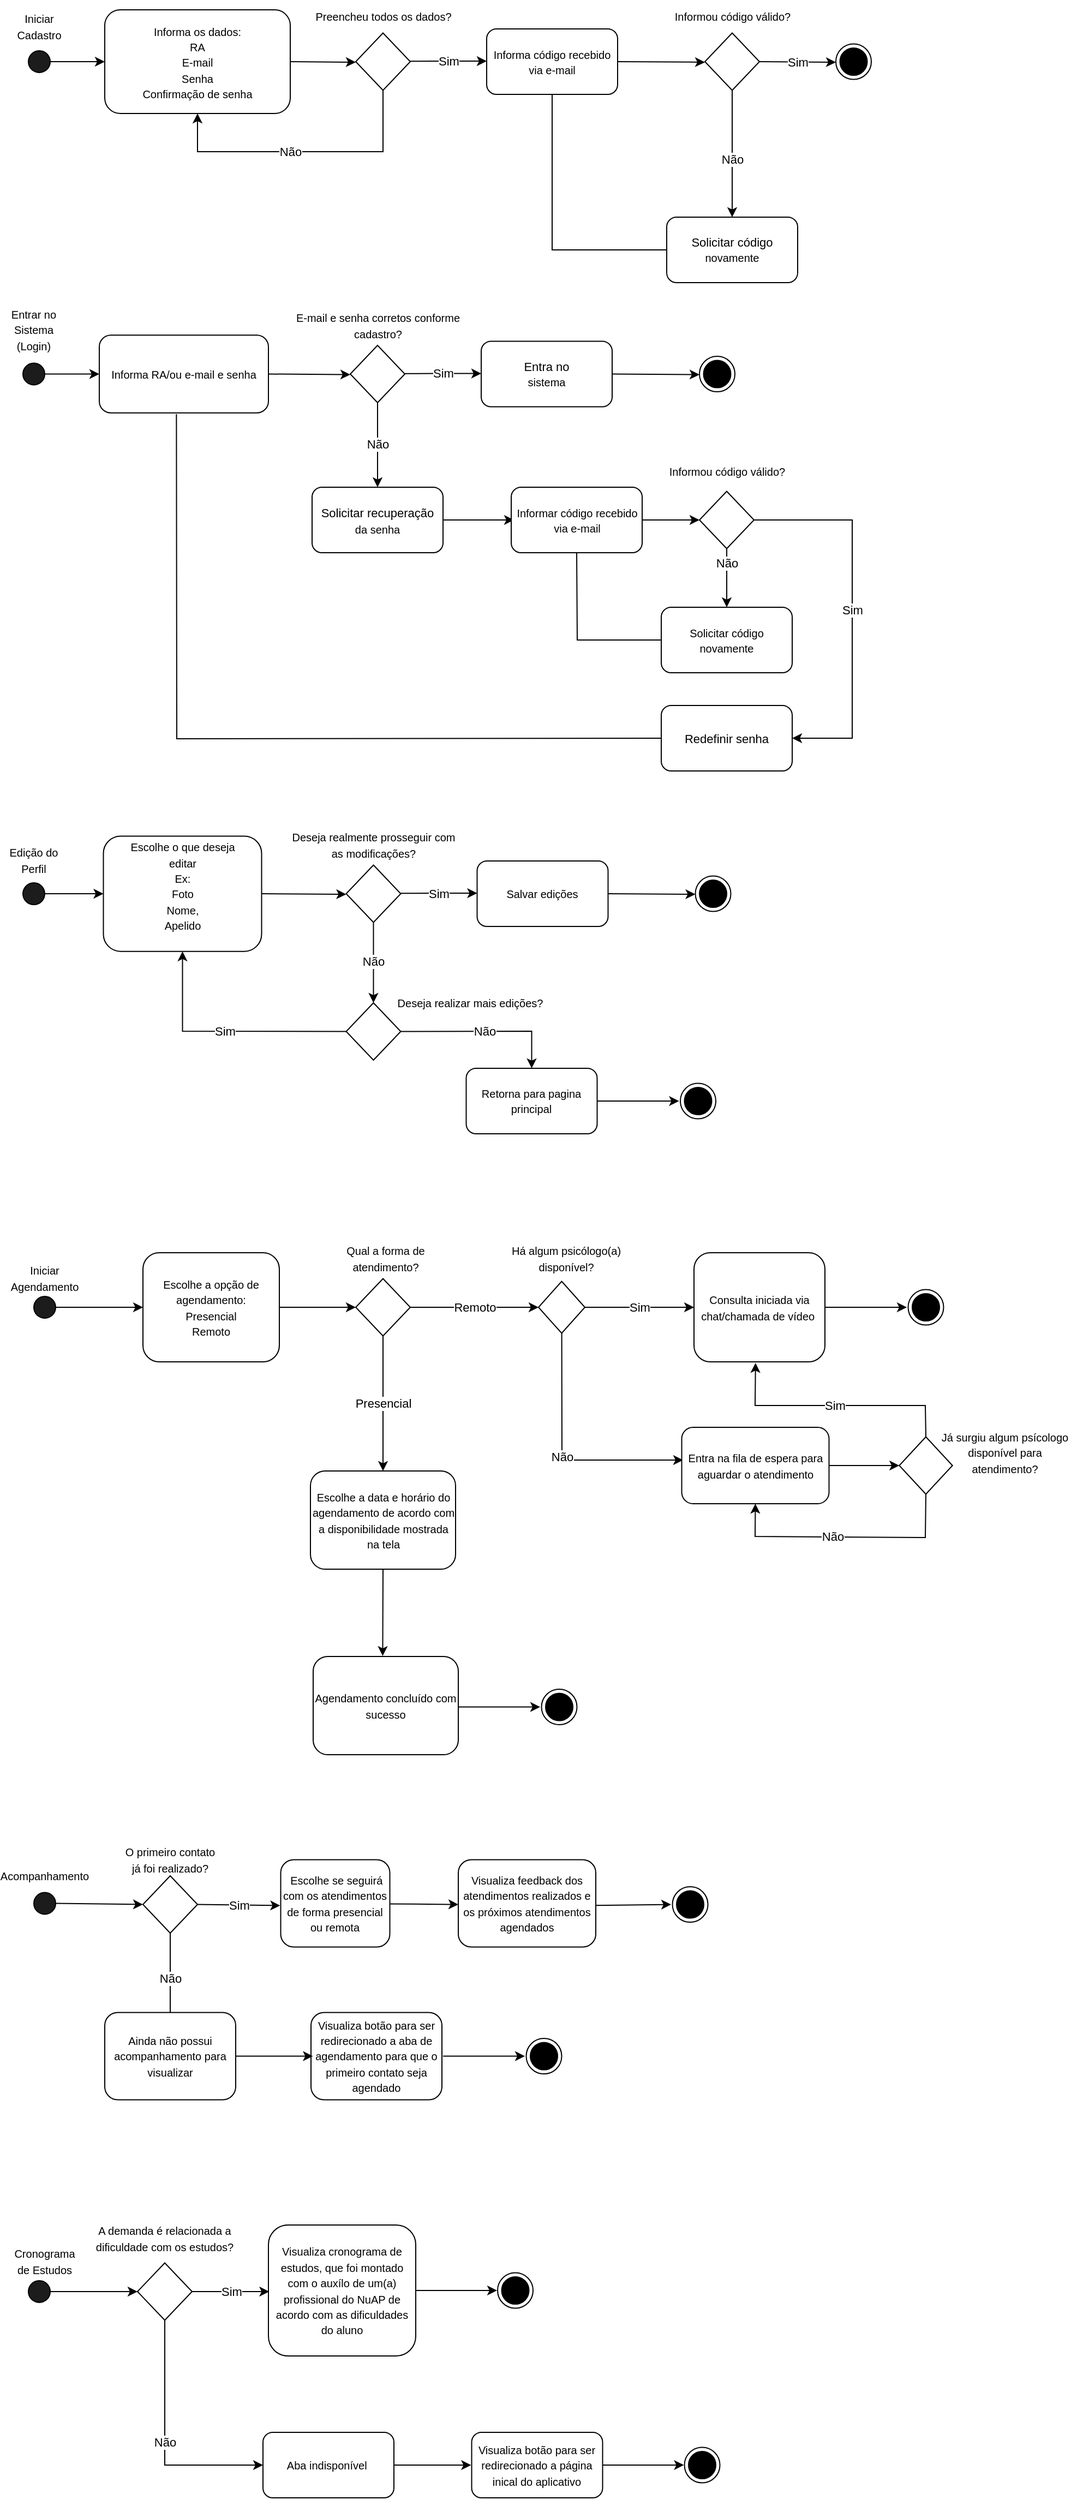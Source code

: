<mxfile version="21.1.8" type="github">
  <diagram name="Página-1" id="GVrCEBP-sC31mfDfFol-">
    <mxGraphModel dx="2876" dy="1091" grid="1" gridSize="10" guides="1" tooltips="1" connect="1" arrows="1" fold="1" page="1" pageScale="1" pageWidth="827" pageHeight="1169" math="0" shadow="0">
      <root>
        <mxCell id="0" />
        <mxCell id="1" parent="0" />
        <mxCell id="yPgfIwb3IiQU2in2HysK-1" value="" style="ellipse;whiteSpace=wrap;html=1;aspect=fixed;fillColor=#1C1C1C;" parent="1" vertex="1">
          <mxGeometry x="20" y="77.5" width="20" height="20" as="geometry" />
        </mxCell>
        <mxCell id="yPgfIwb3IiQU2in2HysK-2" value="" style="endArrow=classic;html=1;rounded=0;exitX=1;exitY=0.5;exitDx=0;exitDy=0;entryX=0;entryY=0.5;entryDx=0;entryDy=0;" parent="1" source="yPgfIwb3IiQU2in2HysK-1" target="yPgfIwb3IiQU2in2HysK-5" edge="1">
          <mxGeometry width="50" height="50" relative="1" as="geometry">
            <mxPoint x="240" y="270" as="sourcePoint" />
            <mxPoint x="90" y="70" as="targetPoint" />
          </mxGeometry>
        </mxCell>
        <mxCell id="yPgfIwb3IiQU2in2HysK-4" value="&lt;font style=&quot;font-size: 10px;&quot;&gt;Iniciar Cadastro&lt;/font&gt;" style="text;strokeColor=none;align=center;fillColor=none;html=1;verticalAlign=middle;whiteSpace=wrap;rounded=0;" parent="1" vertex="1">
          <mxGeometry x="-5" y="40" width="70" height="30" as="geometry" />
        </mxCell>
        <mxCell id="yPgfIwb3IiQU2in2HysK-5" value="&lt;font style=&quot;font-size: 10px;&quot;&gt;Informa os dados:&lt;br&gt;RA&lt;br&gt;E-mail&lt;br&gt;Senha&lt;br&gt;Confirmação de senha&lt;/font&gt;" style="rounded=1;whiteSpace=wrap;html=1;" parent="1" vertex="1">
          <mxGeometry x="90" y="40" width="170" height="95" as="geometry" />
        </mxCell>
        <mxCell id="yPgfIwb3IiQU2in2HysK-7" value="" style="endArrow=classic;html=1;rounded=0;exitX=1;exitY=0.5;exitDx=0;exitDy=0;" parent="1" source="yPgfIwb3IiQU2in2HysK-5" edge="1">
          <mxGeometry width="50" height="50" relative="1" as="geometry">
            <mxPoint x="50" y="98" as="sourcePoint" />
            <mxPoint x="320" y="88" as="targetPoint" />
            <Array as="points" />
          </mxGeometry>
        </mxCell>
        <mxCell id="yPgfIwb3IiQU2in2HysK-8" value="" style="rhombus;whiteSpace=wrap;html=1;" parent="1" vertex="1">
          <mxGeometry x="320" y="61.25" width="50" height="52.5" as="geometry" />
        </mxCell>
        <mxCell id="yPgfIwb3IiQU2in2HysK-9" value="&lt;font style=&quot;font-size: 10px;&quot;&gt;Preencheu todos os dados?&lt;/font&gt;" style="text;strokeColor=none;align=center;fillColor=none;html=1;verticalAlign=middle;whiteSpace=wrap;rounded=0;" parent="1" vertex="1">
          <mxGeometry x="267.5" y="31.25" width="155" height="30" as="geometry" />
        </mxCell>
        <mxCell id="yPgfIwb3IiQU2in2HysK-10" value="Sim" style="endArrow=classic;html=1;rounded=0;exitX=1;exitY=0.5;exitDx=0;exitDy=0;" parent="1" edge="1">
          <mxGeometry width="50" height="50" relative="1" as="geometry">
            <mxPoint x="370" y="87.16" as="sourcePoint" />
            <mxPoint x="440" y="87" as="targetPoint" />
            <Array as="points">
              <mxPoint x="400" y="87" />
            </Array>
          </mxGeometry>
        </mxCell>
        <mxCell id="yPgfIwb3IiQU2in2HysK-11" value="Não" style="endArrow=classic;html=1;rounded=0;exitX=0.5;exitY=1;exitDx=0;exitDy=0;entryX=0.5;entryY=1;entryDx=0;entryDy=0;" parent="1" source="yPgfIwb3IiQU2in2HysK-8" target="yPgfIwb3IiQU2in2HysK-5" edge="1">
          <mxGeometry x="0.081" width="50" height="50" relative="1" as="geometry">
            <mxPoint x="270" y="98" as="sourcePoint" />
            <mxPoint x="190" y="170" as="targetPoint" />
            <Array as="points">
              <mxPoint x="345" y="170" />
              <mxPoint x="240" y="170" />
              <mxPoint x="175" y="170" />
            </Array>
            <mxPoint as="offset" />
          </mxGeometry>
        </mxCell>
        <mxCell id="yPgfIwb3IiQU2in2HysK-12" value="&lt;font style=&quot;font-size: 10px;&quot;&gt;Informa código recebido via e-mail&lt;/font&gt;" style="rounded=1;whiteSpace=wrap;html=1;fontSize=11;" parent="1" vertex="1">
          <mxGeometry x="440" y="57.5" width="120" height="60" as="geometry" />
        </mxCell>
        <mxCell id="yPgfIwb3IiQU2in2HysK-13" value="" style="endArrow=classic;html=1;rounded=0;exitX=1;exitY=0.5;exitDx=0;exitDy=0;" parent="1" source="yPgfIwb3IiQU2in2HysK-12" edge="1">
          <mxGeometry width="50" height="50" relative="1" as="geometry">
            <mxPoint x="270" y="98" as="sourcePoint" />
            <mxPoint x="640" y="88" as="targetPoint" />
            <Array as="points" />
          </mxGeometry>
        </mxCell>
        <mxCell id="yPgfIwb3IiQU2in2HysK-14" value="" style="rhombus;whiteSpace=wrap;html=1;" parent="1" vertex="1">
          <mxGeometry x="640" y="61.25" width="50" height="52.5" as="geometry" />
        </mxCell>
        <mxCell id="yPgfIwb3IiQU2in2HysK-15" value="&lt;font style=&quot;font-size: 10px;&quot;&gt;Informou código válido?&lt;/font&gt;" style="text;strokeColor=none;align=center;fillColor=none;html=1;verticalAlign=middle;whiteSpace=wrap;rounded=0;" parent="1" vertex="1">
          <mxGeometry x="587.5" y="31.25" width="155" height="30" as="geometry" />
        </mxCell>
        <mxCell id="yPgfIwb3IiQU2in2HysK-17" value="Sim" style="endArrow=classic;html=1;rounded=0;exitX=1;exitY=0.5;exitDx=0;exitDy=0;" parent="1" source="yPgfIwb3IiQU2in2HysK-14" edge="1">
          <mxGeometry width="50" height="50" relative="1" as="geometry">
            <mxPoint x="570" y="98" as="sourcePoint" />
            <mxPoint x="760" y="88" as="targetPoint" />
            <Array as="points" />
          </mxGeometry>
        </mxCell>
        <mxCell id="yPgfIwb3IiQU2in2HysK-18" value="Não" style="endArrow=classic;html=1;rounded=0;exitX=0.5;exitY=1;exitDx=0;exitDy=0;" parent="1" source="yPgfIwb3IiQU2in2HysK-14" edge="1">
          <mxGeometry x="0.081" width="50" height="50" relative="1" as="geometry">
            <mxPoint x="670" y="113.75" as="sourcePoint" />
            <mxPoint x="665" y="230" as="targetPoint" />
            <Array as="points">
              <mxPoint x="665" y="170" />
              <mxPoint x="665" y="190" />
            </Array>
            <mxPoint as="offset" />
          </mxGeometry>
        </mxCell>
        <mxCell id="yPgfIwb3IiQU2in2HysK-19" value="Solicitar código&lt;br&gt;&lt;font style=&quot;font-size: 10px;&quot;&gt;novamente&lt;/font&gt;" style="rounded=1;whiteSpace=wrap;html=1;fontSize=11;" parent="1" vertex="1">
          <mxGeometry x="605" y="230" width="120" height="60" as="geometry" />
        </mxCell>
        <mxCell id="yPgfIwb3IiQU2in2HysK-20" value="" style="endArrow=none;html=1;rounded=0;entryX=0;entryY=0.5;entryDx=0;entryDy=0;exitX=0.5;exitY=1;exitDx=0;exitDy=0;" parent="1" source="yPgfIwb3IiQU2in2HysK-12" target="yPgfIwb3IiQU2in2HysK-19" edge="1">
          <mxGeometry width="50" height="50" relative="1" as="geometry">
            <mxPoint x="480" y="260" as="sourcePoint" />
            <mxPoint x="460" y="150" as="targetPoint" />
            <Array as="points">
              <mxPoint x="500" y="260" />
            </Array>
          </mxGeometry>
        </mxCell>
        <mxCell id="yPgfIwb3IiQU2in2HysK-21" value="" style="ellipse;whiteSpace=wrap;html=1;aspect=fixed;" parent="1" vertex="1">
          <mxGeometry x="760" y="71.25" width="32.5" height="32.5" as="geometry" />
        </mxCell>
        <mxCell id="yPgfIwb3IiQU2in2HysK-22" value="" style="ellipse;whiteSpace=wrap;html=1;aspect=fixed;fillColor=#000000;labelBackgroundColor=#000000;" parent="1" vertex="1">
          <mxGeometry x="763.75" y="75" width="25" height="25" as="geometry" />
        </mxCell>
        <mxCell id="yPgfIwb3IiQU2in2HysK-39" value="" style="ellipse;whiteSpace=wrap;html=1;aspect=fixed;fillColor=#1C1C1C;" parent="1" vertex="1">
          <mxGeometry x="15" y="363.75" width="20" height="20" as="geometry" />
        </mxCell>
        <mxCell id="yPgfIwb3IiQU2in2HysK-40" value="" style="endArrow=classic;html=1;rounded=0;exitX=1;exitY=0.5;exitDx=0;exitDy=0;entryX=0;entryY=0.5;entryDx=0;entryDy=0;" parent="1" source="yPgfIwb3IiQU2in2HysK-39" target="yPgfIwb3IiQU2in2HysK-41" edge="1">
          <mxGeometry width="50" height="50" relative="1" as="geometry">
            <mxPoint x="235" y="556.25" as="sourcePoint" />
            <mxPoint x="85" y="356.25" as="targetPoint" />
          </mxGeometry>
        </mxCell>
        <mxCell id="yPgfIwb3IiQU2in2HysK-41" value="&lt;font style=&quot;&quot;&gt;&lt;font style=&quot;font-size: 10px;&quot;&gt;Informa RA/ou e-mail e senha&lt;/font&gt;&lt;br&gt;&lt;/font&gt;" style="rounded=1;whiteSpace=wrap;html=1;" parent="1" vertex="1">
          <mxGeometry x="85" y="338.13" width="155" height="71.25" as="geometry" />
        </mxCell>
        <mxCell id="yPgfIwb3IiQU2in2HysK-42" value="" style="endArrow=classic;html=1;rounded=0;exitX=1;exitY=0.5;exitDx=0;exitDy=0;" parent="1" source="yPgfIwb3IiQU2in2HysK-41" edge="1">
          <mxGeometry width="50" height="50" relative="1" as="geometry">
            <mxPoint x="45" y="384.25" as="sourcePoint" />
            <mxPoint x="315" y="374.25" as="targetPoint" />
            <Array as="points" />
          </mxGeometry>
        </mxCell>
        <mxCell id="yPgfIwb3IiQU2in2HysK-43" value="" style="rhombus;whiteSpace=wrap;html=1;" parent="1" vertex="1">
          <mxGeometry x="315" y="347.5" width="50" height="52.5" as="geometry" />
        </mxCell>
        <mxCell id="yPgfIwb3IiQU2in2HysK-44" value="&lt;font style=&quot;font-size: 10px;&quot;&gt;E-mail e senha corretos conforme cadastro?&lt;/font&gt;" style="text;strokeColor=none;align=center;fillColor=none;html=1;verticalAlign=middle;whiteSpace=wrap;rounded=0;" parent="1" vertex="1">
          <mxGeometry x="262.5" y="313.75" width="155" height="30" as="geometry" />
        </mxCell>
        <mxCell id="yPgfIwb3IiQU2in2HysK-45" value="Sim" style="endArrow=classic;html=1;rounded=0;exitX=1;exitY=0.5;exitDx=0;exitDy=0;" parent="1" edge="1">
          <mxGeometry width="50" height="50" relative="1" as="geometry">
            <mxPoint x="365" y="373.41" as="sourcePoint" />
            <mxPoint x="435" y="373.25" as="targetPoint" />
            <Array as="points">
              <mxPoint x="395" y="373.25" />
            </Array>
          </mxGeometry>
        </mxCell>
        <mxCell id="yPgfIwb3IiQU2in2HysK-46" value="Não" style="endArrow=classic;html=1;rounded=0;exitX=0.5;exitY=1;exitDx=0;exitDy=0;" parent="1" source="yPgfIwb3IiQU2in2HysK-43" edge="1">
          <mxGeometry x="-0.032" width="50" height="50" relative="1" as="geometry">
            <mxPoint x="265" y="384.25" as="sourcePoint" />
            <mxPoint x="340" y="477.5" as="targetPoint" />
            <Array as="points" />
            <mxPoint as="offset" />
          </mxGeometry>
        </mxCell>
        <mxCell id="yPgfIwb3IiQU2in2HysK-47" value="Entra no&lt;br&gt;&lt;font style=&quot;font-size: 10px;&quot;&gt;sistema&lt;/font&gt;" style="rounded=1;whiteSpace=wrap;html=1;fontSize=11;" parent="1" vertex="1">
          <mxGeometry x="435" y="343.75" width="120" height="60" as="geometry" />
        </mxCell>
        <mxCell id="yPgfIwb3IiQU2in2HysK-48" value="" style="endArrow=classic;html=1;rounded=0;exitX=1;exitY=0.5;exitDx=0;exitDy=0;" parent="1" source="yPgfIwb3IiQU2in2HysK-47" edge="1">
          <mxGeometry width="50" height="50" relative="1" as="geometry">
            <mxPoint x="265" y="384.25" as="sourcePoint" />
            <mxPoint x="635" y="374.25" as="targetPoint" />
            <Array as="points" />
          </mxGeometry>
        </mxCell>
        <mxCell id="yPgfIwb3IiQU2in2HysK-55" value="" style="ellipse;whiteSpace=wrap;html=1;aspect=fixed;" parent="1" vertex="1">
          <mxGeometry x="635" y="357.51" width="32.5" height="32.5" as="geometry" />
        </mxCell>
        <mxCell id="yPgfIwb3IiQU2in2HysK-56" value="" style="ellipse;whiteSpace=wrap;html=1;aspect=fixed;fillColor=#000000;labelBackgroundColor=#000000;" parent="1" vertex="1">
          <mxGeometry x="638.75" y="361.26" width="25" height="25" as="geometry" />
        </mxCell>
        <mxCell id="yPgfIwb3IiQU2in2HysK-57" value="&lt;font style=&quot;font-size: 10px;&quot;&gt;Entrar no Sistema&lt;br&gt;(Login)&lt;/font&gt;" style="text;strokeColor=none;align=center;fillColor=none;html=1;verticalAlign=middle;whiteSpace=wrap;rounded=0;" parent="1" vertex="1">
          <mxGeometry x="-5" y="317.5" width="60" height="30" as="geometry" />
        </mxCell>
        <mxCell id="yPgfIwb3IiQU2in2HysK-58" value="&lt;font style=&quot;&quot;&gt;&lt;span style=&quot;font-size: 11px;&quot;&gt;Solicitar recuperação&lt;/span&gt;&lt;br&gt;&lt;font style=&quot;font-size: 10px;&quot;&gt;da senha&lt;/font&gt;&lt;/font&gt;" style="rounded=1;whiteSpace=wrap;html=1;" parent="1" vertex="1">
          <mxGeometry x="280" y="477.5" width="120" height="60" as="geometry" />
        </mxCell>
        <mxCell id="yPgfIwb3IiQU2in2HysK-59" value="" style="endArrow=classic;html=1;rounded=0;exitX=1;exitY=0.5;exitDx=0;exitDy=0;" parent="1" source="yPgfIwb3IiQU2in2HysK-58" edge="1">
          <mxGeometry width="50" height="50" relative="1" as="geometry">
            <mxPoint x="245" y="383.5" as="sourcePoint" />
            <mxPoint x="465" y="507.5" as="targetPoint" />
            <Array as="points" />
          </mxGeometry>
        </mxCell>
        <mxCell id="yPgfIwb3IiQU2in2HysK-60" value="&lt;font style=&quot;font-size: 10px;&quot;&gt;Informar código recebido via e-mail&lt;/font&gt;" style="rounded=1;whiteSpace=wrap;html=1;fontSize=11;" parent="1" vertex="1">
          <mxGeometry x="462.5" y="477.5" width="120" height="60" as="geometry" />
        </mxCell>
        <mxCell id="yPgfIwb3IiQU2in2HysK-61" value="" style="endArrow=classic;html=1;rounded=0;exitX=1;exitY=0.5;exitDx=0;exitDy=0;" parent="1" source="yPgfIwb3IiQU2in2HysK-60" edge="1">
          <mxGeometry width="50" height="50" relative="1" as="geometry">
            <mxPoint x="565" y="75.5" as="sourcePoint" />
            <mxPoint x="635" y="507.5" as="targetPoint" />
            <Array as="points" />
          </mxGeometry>
        </mxCell>
        <mxCell id="yPgfIwb3IiQU2in2HysK-62" value="" style="rhombus;whiteSpace=wrap;html=1;" parent="1" vertex="1">
          <mxGeometry x="635" y="481.25" width="50" height="52.5" as="geometry" />
        </mxCell>
        <mxCell id="yPgfIwb3IiQU2in2HysK-63" value="&lt;font style=&quot;font-size: 10px;&quot;&gt;Informou código válido?&lt;/font&gt;" style="text;strokeColor=none;align=center;fillColor=none;html=1;verticalAlign=middle;whiteSpace=wrap;rounded=0;" parent="1" vertex="1">
          <mxGeometry x="582.5" y="447.5" width="155" height="30" as="geometry" />
        </mxCell>
        <mxCell id="yPgfIwb3IiQU2in2HysK-64" value="Não" style="endArrow=classic;html=1;rounded=0;exitX=0.5;exitY=1;exitDx=0;exitDy=0;" parent="1" source="yPgfIwb3IiQU2in2HysK-62" edge="1">
          <mxGeometry x="-0.493" width="50" height="50" relative="1" as="geometry">
            <mxPoint x="670" y="101.5" as="sourcePoint" />
            <mxPoint x="660" y="587.5" as="targetPoint" />
            <Array as="points" />
            <mxPoint as="offset" />
          </mxGeometry>
        </mxCell>
        <mxCell id="yPgfIwb3IiQU2in2HysK-68" value="&lt;font style=&quot;font-size: 10px;&quot;&gt;Solicitar código&lt;br&gt;novamente&lt;/font&gt;" style="rounded=1;whiteSpace=wrap;html=1;fontSize=11;" parent="1" vertex="1">
          <mxGeometry x="600" y="587.5" width="120" height="60" as="geometry" />
        </mxCell>
        <mxCell id="yPgfIwb3IiQU2in2HysK-69" value="" style="endArrow=none;html=1;rounded=0;entryX=0;entryY=0.5;entryDx=0;entryDy=0;exitX=0.5;exitY=1;exitDx=0;exitDy=0;" parent="1" source="yPgfIwb3IiQU2in2HysK-60" target="yPgfIwb3IiQU2in2HysK-68" edge="1">
          <mxGeometry width="50" height="50" relative="1" as="geometry">
            <mxPoint x="505" y="105.5" as="sourcePoint" />
            <mxPoint x="610" y="247.5" as="targetPoint" />
            <Array as="points">
              <mxPoint x="523" y="617.5" />
            </Array>
          </mxGeometry>
        </mxCell>
        <mxCell id="yPgfIwb3IiQU2in2HysK-70" value="Sim" style="endArrow=classic;html=1;rounded=0;exitX=1;exitY=0.5;exitDx=0;exitDy=0;entryX=1;entryY=0.5;entryDx=0;entryDy=0;" parent="1" source="yPgfIwb3IiQU2in2HysK-62" target="yPgfIwb3IiQU2in2HysK-73" edge="1">
          <mxGeometry width="50" height="50" relative="1" as="geometry">
            <mxPoint x="695" y="75.5" as="sourcePoint" />
            <mxPoint x="775" y="707.5" as="targetPoint" />
            <Array as="points">
              <mxPoint x="775" y="507.5" />
              <mxPoint x="775" y="707.5" />
            </Array>
          </mxGeometry>
        </mxCell>
        <mxCell id="yPgfIwb3IiQU2in2HysK-73" value="Redefinir senha" style="rounded=1;whiteSpace=wrap;html=1;fontSize=11;" parent="1" vertex="1">
          <mxGeometry x="600" y="677.5" width="120" height="60" as="geometry" />
        </mxCell>
        <mxCell id="yPgfIwb3IiQU2in2HysK-74" value="" style="endArrow=none;html=1;rounded=0;entryX=0;entryY=0.5;entryDx=0;entryDy=0;exitX=0.456;exitY=1.016;exitDx=0;exitDy=0;exitPerimeter=0;" parent="1" source="yPgfIwb3IiQU2in2HysK-41" target="yPgfIwb3IiQU2in2HysK-73" edge="1">
          <mxGeometry width="50" height="50" relative="1" as="geometry">
            <mxPoint x="533" y="547.5" as="sourcePoint" />
            <mxPoint x="610" y="627.5" as="targetPoint" />
            <Array as="points">
              <mxPoint x="156" y="708" />
            </Array>
          </mxGeometry>
        </mxCell>
        <mxCell id="yPgfIwb3IiQU2in2HysK-76" value="" style="ellipse;whiteSpace=wrap;html=1;aspect=fixed;fillColor=#1C1C1C;" parent="1" vertex="1">
          <mxGeometry x="15" y="840.02" width="20" height="20" as="geometry" />
        </mxCell>
        <mxCell id="yPgfIwb3IiQU2in2HysK-77" value="" style="endArrow=classic;html=1;rounded=0;exitX=1;exitY=0.5;exitDx=0;exitDy=0;entryX=0;entryY=0.5;entryDx=0;entryDy=0;" parent="1" source="yPgfIwb3IiQU2in2HysK-76" target="yPgfIwb3IiQU2in2HysK-78" edge="1">
          <mxGeometry width="50" height="50" relative="1" as="geometry">
            <mxPoint x="231.25" y="1032.5" as="sourcePoint" />
            <mxPoint x="81.25" y="832.5" as="targetPoint" />
          </mxGeometry>
        </mxCell>
        <mxCell id="yPgfIwb3IiQU2in2HysK-78" value="&lt;font style=&quot;font-size: 10px;&quot;&gt;Escolhe o que deseja&lt;br&gt;editar&lt;br&gt;Ex:&lt;br&gt;Foto&lt;br&gt;Nome,&lt;br&gt;Apelido&lt;br&gt;&lt;br&gt;&lt;/font&gt;" style="rounded=1;whiteSpace=wrap;html=1;" parent="1" vertex="1">
          <mxGeometry x="88.75" y="797.2" width="145" height="105.63" as="geometry" />
        </mxCell>
        <mxCell id="yPgfIwb3IiQU2in2HysK-79" value="" style="endArrow=classic;html=1;rounded=0;exitX=1;exitY=0.5;exitDx=0;exitDy=0;" parent="1" source="yPgfIwb3IiQU2in2HysK-78" edge="1">
          <mxGeometry width="50" height="50" relative="1" as="geometry">
            <mxPoint x="41.25" y="860.5" as="sourcePoint" />
            <mxPoint x="311.25" y="850.5" as="targetPoint" />
            <Array as="points" />
          </mxGeometry>
        </mxCell>
        <mxCell id="yPgfIwb3IiQU2in2HysK-80" value="" style="rhombus;whiteSpace=wrap;html=1;" parent="1" vertex="1">
          <mxGeometry x="311.25" y="823.75" width="50" height="52.5" as="geometry" />
        </mxCell>
        <mxCell id="yPgfIwb3IiQU2in2HysK-81" value="&lt;font style=&quot;font-size: 10px;&quot;&gt;Deseja realmente prosseguir com as modificações?&lt;/font&gt;" style="text;strokeColor=none;align=center;fillColor=none;html=1;verticalAlign=middle;whiteSpace=wrap;rounded=0;" parent="1" vertex="1">
          <mxGeometry x="258.75" y="790" width="155" height="30" as="geometry" />
        </mxCell>
        <mxCell id="yPgfIwb3IiQU2in2HysK-82" value="Sim" style="endArrow=classic;html=1;rounded=0;exitX=1;exitY=0.5;exitDx=0;exitDy=0;" parent="1" edge="1">
          <mxGeometry width="50" height="50" relative="1" as="geometry">
            <mxPoint x="361.25" y="849.66" as="sourcePoint" />
            <mxPoint x="431.25" y="849.5" as="targetPoint" />
            <Array as="points">
              <mxPoint x="391.25" y="849.5" />
            </Array>
          </mxGeometry>
        </mxCell>
        <mxCell id="yPgfIwb3IiQU2in2HysK-83" value="Não" style="endArrow=classic;html=1;rounded=0;exitX=0.5;exitY=1;exitDx=0;exitDy=0;entryX=0.5;entryY=0;entryDx=0;entryDy=0;" parent="1" source="yPgfIwb3IiQU2in2HysK-80" target="SW-ORvvcEC2hXW5tAMiy-1" edge="1">
          <mxGeometry x="-0.032" width="50" height="50" relative="1" as="geometry">
            <mxPoint x="261.25" y="860.5" as="sourcePoint" />
            <mxPoint x="336.25" y="953.75" as="targetPoint" />
            <Array as="points" />
            <mxPoint as="offset" />
          </mxGeometry>
        </mxCell>
        <mxCell id="yPgfIwb3IiQU2in2HysK-84" value="&lt;font style=&quot;font-size: 10px;&quot;&gt;Salvar edições&lt;/font&gt;" style="rounded=1;whiteSpace=wrap;html=1;fontSize=11;" parent="1" vertex="1">
          <mxGeometry x="431.25" y="820" width="120" height="60" as="geometry" />
        </mxCell>
        <mxCell id="yPgfIwb3IiQU2in2HysK-85" value="" style="endArrow=classic;html=1;rounded=0;exitX=1;exitY=0.5;exitDx=0;exitDy=0;" parent="1" source="yPgfIwb3IiQU2in2HysK-84" edge="1">
          <mxGeometry width="50" height="50" relative="1" as="geometry">
            <mxPoint x="261.25" y="860.5" as="sourcePoint" />
            <mxPoint x="631.25" y="850.5" as="targetPoint" />
            <Array as="points" />
          </mxGeometry>
        </mxCell>
        <mxCell id="yPgfIwb3IiQU2in2HysK-86" value="" style="ellipse;whiteSpace=wrap;html=1;aspect=fixed;" parent="1" vertex="1">
          <mxGeometry x="631.25" y="833.76" width="32.5" height="32.5" as="geometry" />
        </mxCell>
        <mxCell id="yPgfIwb3IiQU2in2HysK-87" value="" style="ellipse;whiteSpace=wrap;html=1;aspect=fixed;fillColor=#000000;labelBackgroundColor=#000000;" parent="1" vertex="1">
          <mxGeometry x="635" y="837.51" width="25" height="25" as="geometry" />
        </mxCell>
        <mxCell id="yPgfIwb3IiQU2in2HysK-88" value="&lt;font style=&quot;font-size: 10px;&quot;&gt;Edição do Perfil&lt;/font&gt;" style="text;strokeColor=none;align=center;fillColor=none;html=1;verticalAlign=middle;whiteSpace=wrap;rounded=0;" parent="1" vertex="1">
          <mxGeometry x="-5" y="803.76" width="60" height="30" as="geometry" />
        </mxCell>
        <mxCell id="SW-ORvvcEC2hXW5tAMiy-1" value="" style="rhombus;whiteSpace=wrap;html=1;" parent="1" vertex="1">
          <mxGeometry x="311.25" y="950" width="50" height="52.5" as="geometry" />
        </mxCell>
        <mxCell id="SW-ORvvcEC2hXW5tAMiy-2" value="&lt;font style=&quot;font-size: 10px;&quot;&gt;&lt;font style=&quot;vertical-align: inherit;&quot;&gt;&lt;font style=&quot;vertical-align: inherit;&quot;&gt;Deseja realizar mais edições?&lt;/font&gt;&lt;/font&gt;&lt;/font&gt;" style="text;strokeColor=none;align=center;fillColor=none;html=1;verticalAlign=middle;whiteSpace=wrap;rounded=0;" parent="1" vertex="1">
          <mxGeometry x="351.25" y="940" width="147.5" height="20" as="geometry" />
        </mxCell>
        <mxCell id="SW-ORvvcEC2hXW5tAMiy-3" value="Sim" style="endArrow=classic;html=1;rounded=0;exitX=0;exitY=0.5;exitDx=0;exitDy=0;entryX=0.5;entryY=1;entryDx=0;entryDy=0;" parent="1" source="SW-ORvvcEC2hXW5tAMiy-1" target="yPgfIwb3IiQU2in2HysK-78" edge="1">
          <mxGeometry width="50" height="50" relative="1" as="geometry">
            <mxPoint x="371.25" y="859.66" as="sourcePoint" />
            <mxPoint x="441.25" y="859.5" as="targetPoint" />
            <Array as="points">
              <mxPoint x="161.25" y="976" />
            </Array>
          </mxGeometry>
        </mxCell>
        <mxCell id="SW-ORvvcEC2hXW5tAMiy-4" value="Não" style="endArrow=classic;html=1;rounded=0;exitX=1;exitY=0.5;exitDx=0;exitDy=0;entryX=0.5;entryY=0;entryDx=0;entryDy=0;" parent="1" source="SW-ORvvcEC2hXW5tAMiy-1" edge="1">
          <mxGeometry width="50" height="50" relative="1" as="geometry">
            <mxPoint x="371.25" y="859.66" as="sourcePoint" />
            <mxPoint x="481.25" y="1010" as="targetPoint" />
            <Array as="points">
              <mxPoint x="481.25" y="976" />
            </Array>
          </mxGeometry>
        </mxCell>
        <mxCell id="SW-ORvvcEC2hXW5tAMiy-5" value="&lt;font style=&quot;font-size: 10px;&quot;&gt;Retorna para pagina principal&lt;/font&gt;" style="rounded=1;whiteSpace=wrap;html=1;fontSize=11;" parent="1" vertex="1">
          <mxGeometry x="421.25" y="1010" width="120" height="60" as="geometry" />
        </mxCell>
        <mxCell id="SW-ORvvcEC2hXW5tAMiy-7" value="" style="endArrow=classic;html=1;rounded=0;exitX=1;exitY=0.5;exitDx=0;exitDy=0;" parent="1" edge="1">
          <mxGeometry width="50" height="50" relative="1" as="geometry">
            <mxPoint x="541.25" y="1040" as="sourcePoint" />
            <mxPoint x="616.25" y="1040" as="targetPoint" />
            <Array as="points" />
          </mxGeometry>
        </mxCell>
        <mxCell id="SW-ORvvcEC2hXW5tAMiy-8" value="" style="ellipse;whiteSpace=wrap;html=1;aspect=fixed;" parent="1" vertex="1">
          <mxGeometry x="617.5" y="1023.75" width="32.5" height="32.5" as="geometry" />
        </mxCell>
        <mxCell id="SW-ORvvcEC2hXW5tAMiy-9" value="" style="ellipse;whiteSpace=wrap;html=1;aspect=fixed;fillColor=#000000;labelBackgroundColor=#000000;" parent="1" vertex="1">
          <mxGeometry x="621.25" y="1027.5" width="25" height="25" as="geometry" />
        </mxCell>
        <mxCell id="erpACT3MCk6nOQQxQk3F-1" value="" style="ellipse;whiteSpace=wrap;html=1;aspect=fixed;fillColor=#1C1C1C;" parent="1" vertex="1">
          <mxGeometry x="25" y="1219" width="20" height="20" as="geometry" />
        </mxCell>
        <mxCell id="erpACT3MCk6nOQQxQk3F-3" value="&lt;font style=&quot;vertical-align: inherit;&quot;&gt;&lt;font style=&quot;vertical-align: inherit; font-size: 10px;&quot;&gt;Iniciar Agendamento&lt;/font&gt;&lt;/font&gt;" style="text;strokeColor=none;align=center;fillColor=none;html=1;verticalAlign=middle;whiteSpace=wrap;rounded=0;" parent="1" vertex="1">
          <mxGeometry x="5" y="1186.5" width="60" height="30" as="geometry" />
        </mxCell>
        <mxCell id="erpACT3MCk6nOQQxQk3F-5" value="&lt;font style=&quot;font-size: 10px;&quot;&gt;&lt;font style=&quot;vertical-align: inherit; font-size: 10px;&quot;&gt;&lt;font style=&quot;vertical-align: inherit; font-size: 10px;&quot;&gt;&lt;font style=&quot;vertical-align: inherit; font-size: 10px;&quot;&gt;&lt;font style=&quot;vertical-align: inherit; font-size: 10px;&quot;&gt;Escolhe a opção de agendamento: &lt;/font&gt;&lt;/font&gt;&lt;br&gt;&lt;/font&gt;&lt;/font&gt;&lt;font style=&quot;vertical-align: inherit; font-size: 10px;&quot;&gt;&lt;font style=&quot;vertical-align: inherit; font-size: 10px;&quot;&gt;&lt;font style=&quot;vertical-align: inherit; font-size: 10px;&quot;&gt;&lt;font style=&quot;vertical-align: inherit; font-size: 10px;&quot;&gt;Presencial &lt;/font&gt;&lt;/font&gt;&lt;br&gt;&lt;/font&gt;&lt;/font&gt;&lt;font style=&quot;vertical-align: inherit; font-size: 10px;&quot;&gt;&lt;font style=&quot;vertical-align: inherit; font-size: 10px;&quot;&gt;&lt;font style=&quot;vertical-align: inherit; font-size: 10px;&quot;&gt;&lt;font style=&quot;vertical-align: inherit; font-size: 10px;&quot;&gt;Remoto&lt;/font&gt;&lt;/font&gt;&lt;/font&gt;&lt;/font&gt;&lt;br&gt;&lt;/font&gt;" style="rounded=1;whiteSpace=wrap;html=1;" parent="1" vertex="1">
          <mxGeometry x="125" y="1179" width="125" height="100" as="geometry" />
        </mxCell>
        <mxCell id="erpACT3MCk6nOQQxQk3F-7" value="" style="endArrow=classic;html=1;rounded=0;exitX=1;exitY=0.5;exitDx=0;exitDy=0;entryX=0;entryY=0.5;entryDx=0;entryDy=0;" parent="1" source="erpACT3MCk6nOQQxQk3F-1" target="erpACT3MCk6nOQQxQk3F-5" edge="1">
          <mxGeometry width="50" height="50" relative="1" as="geometry">
            <mxPoint x="40" y="1249" as="sourcePoint" />
            <mxPoint x="90" y="1249" as="targetPoint" />
            <Array as="points" />
          </mxGeometry>
        </mxCell>
        <mxCell id="erpACT3MCk6nOQQxQk3F-10" value="" style="rhombus;whiteSpace=wrap;html=1;" parent="1" vertex="1">
          <mxGeometry x="320" y="1202.75" width="50" height="52.5" as="geometry" />
        </mxCell>
        <mxCell id="erpACT3MCk6nOQQxQk3F-11" value="&lt;font style=&quot;vertical-align: inherit; font-size: 10px;&quot;&gt;&lt;font style=&quot;vertical-align: inherit; font-size: 10px;&quot;&gt;&lt;font style=&quot;vertical-align: inherit; font-size: 10px;&quot;&gt;&lt;font style=&quot;vertical-align: inherit; font-size: 10px;&quot;&gt;Qual a forma de atendimento?&lt;/font&gt;&lt;/font&gt;&lt;/font&gt;&lt;/font&gt;" style="text;strokeColor=none;align=center;fillColor=none;html=1;verticalAlign=middle;whiteSpace=wrap;rounded=0;" parent="1" vertex="1">
          <mxGeometry x="305" y="1169" width="85" height="30" as="geometry" />
        </mxCell>
        <mxCell id="erpACT3MCk6nOQQxQk3F-13" value="&lt;font style=&quot;vertical-align: inherit;&quot;&gt;&lt;font style=&quot;vertical-align: inherit;&quot;&gt;Remoto&lt;/font&gt;&lt;/font&gt;" style="endArrow=classic;html=1;rounded=0;exitX=1;exitY=0.5;exitDx=0;exitDy=0;entryX=0;entryY=0.5;entryDx=0;entryDy=0;" parent="1" source="erpACT3MCk6nOQQxQk3F-10" target="erpACT3MCk6nOQQxQk3F-16" edge="1">
          <mxGeometry width="50" height="50" relative="1" as="geometry">
            <mxPoint x="400" y="1249" as="sourcePoint" />
            <mxPoint x="480" y="1234" as="targetPoint" />
          </mxGeometry>
        </mxCell>
        <mxCell id="erpACT3MCk6nOQQxQk3F-14" value="&lt;font style=&quot;vertical-align: inherit;&quot;&gt;&lt;font style=&quot;vertical-align: inherit;&quot;&gt;Presencial&lt;/font&gt;&lt;/font&gt;" style="endArrow=classic;html=1;rounded=0;" parent="1" source="erpACT3MCk6nOQQxQk3F-10" edge="1">
          <mxGeometry width="50" height="50" relative="1" as="geometry">
            <mxPoint x="345" y="1310.5" as="sourcePoint" />
            <mxPoint x="345" y="1379" as="targetPoint" />
          </mxGeometry>
        </mxCell>
        <mxCell id="erpACT3MCk6nOQQxQk3F-16" value="" style="rhombus;whiteSpace=wrap;html=1;" parent="1" vertex="1">
          <mxGeometry x="487.5" y="1205.25" width="42.5" height="47.5" as="geometry" />
        </mxCell>
        <mxCell id="erpACT3MCk6nOQQxQk3F-18" value="&lt;font style=&quot;font-size: 10px;&quot;&gt;Há algum psicólogo(a) disponível?&lt;/font&gt;" style="text;strokeColor=none;align=center;fillColor=none;html=1;verticalAlign=middle;whiteSpace=wrap;rounded=0;" parent="1" vertex="1">
          <mxGeometry x="443.75" y="1169" width="137.5" height="30" as="geometry" />
        </mxCell>
        <mxCell id="erpACT3MCk6nOQQxQk3F-19" value="" style="endArrow=classic;html=1;rounded=0;entryX=0;entryY=0.5;entryDx=0;entryDy=0;" parent="1" source="erpACT3MCk6nOQQxQk3F-5" target="erpACT3MCk6nOQQxQk3F-10" edge="1">
          <mxGeometry width="50" height="50" relative="1" as="geometry">
            <mxPoint x="250" y="1229" as="sourcePoint" />
            <mxPoint x="300" y="1179" as="targetPoint" />
          </mxGeometry>
        </mxCell>
        <mxCell id="erpACT3MCk6nOQQxQk3F-21" value="Sim" style="endArrow=classic;html=1;rounded=0;entryX=0;entryY=0.5;entryDx=0;entryDy=0;" parent="1" target="erpACT3MCk6nOQQxQk3F-22" edge="1">
          <mxGeometry width="50" height="50" relative="1" as="geometry">
            <mxPoint x="530" y="1229" as="sourcePoint" />
            <mxPoint x="610" y="1209" as="targetPoint" />
          </mxGeometry>
        </mxCell>
        <mxCell id="erpACT3MCk6nOQQxQk3F-22" value="&lt;font style=&quot;vertical-align: inherit;&quot;&gt;&lt;font style=&quot;vertical-align: inherit; font-size: 10px;&quot;&gt;Consulta iniciada via chat/chamada de vídeo&amp;nbsp;&lt;/font&gt;&lt;/font&gt;" style="rounded=1;whiteSpace=wrap;html=1;" parent="1" vertex="1">
          <mxGeometry x="630" y="1179" width="120" height="100" as="geometry" />
        </mxCell>
        <mxCell id="erpACT3MCk6nOQQxQk3F-24" value="" style="endArrow=classic;html=1;rounded=0;exitX=1;exitY=0.5;exitDx=0;exitDy=0;" parent="1" edge="1">
          <mxGeometry width="50" height="50" relative="1" as="geometry">
            <mxPoint x="750" y="1229" as="sourcePoint" />
            <mxPoint x="825" y="1229" as="targetPoint" />
            <Array as="points" />
          </mxGeometry>
        </mxCell>
        <mxCell id="erpACT3MCk6nOQQxQk3F-25" value="" style="ellipse;whiteSpace=wrap;html=1;aspect=fixed;" parent="1" vertex="1">
          <mxGeometry x="826.25" y="1212.75" width="32.5" height="32.5" as="geometry" />
        </mxCell>
        <mxCell id="erpACT3MCk6nOQQxQk3F-26" value="" style="ellipse;whiteSpace=wrap;html=1;aspect=fixed;fillColor=#000000;labelBackgroundColor=#000000;" parent="1" vertex="1">
          <mxGeometry x="830" y="1216.5" width="25" height="25" as="geometry" />
        </mxCell>
        <mxCell id="erpACT3MCk6nOQQxQk3F-27" value="&lt;font style=&quot;font-size: 10px;&quot;&gt;&lt;font style=&quot;vertical-align: inherit;&quot;&gt;&lt;font style=&quot;vertical-align: inherit;&quot;&gt;Escolhe a data e horário do agendamento de acordo com a disponibilidade mostrada na tela&lt;/font&gt;&lt;/font&gt;&lt;/font&gt;" style="rounded=1;whiteSpace=wrap;html=1;" parent="1" vertex="1">
          <mxGeometry x="278.5" y="1379" width="133" height="90" as="geometry" />
        </mxCell>
        <mxCell id="erpACT3MCk6nOQQxQk3F-31" value="Não" style="endArrow=classic;html=1;rounded=0;" parent="1" source="erpACT3MCk6nOQQxQk3F-16" edge="1">
          <mxGeometry width="50" height="50" relative="1" as="geometry">
            <mxPoint x="508.75" y="1306.5" as="sourcePoint" />
            <mxPoint x="620" y="1369" as="targetPoint" />
            <Array as="points">
              <mxPoint x="509" y="1369" />
            </Array>
          </mxGeometry>
        </mxCell>
        <mxCell id="erpACT3MCk6nOQQxQk3F-32" value="&lt;font style=&quot;vertical-align: inherit;&quot;&gt;&lt;font style=&quot;vertical-align: inherit; font-size: 10px;&quot;&gt;Entra na fila de espera para aguardar o atendimento&lt;/font&gt;&lt;/font&gt;" style="rounded=1;whiteSpace=wrap;html=1;" parent="1" vertex="1">
          <mxGeometry x="618.75" y="1339" width="135" height="70" as="geometry" />
        </mxCell>
        <mxCell id="5wJBj0XlNIu2XHZP18v--1" value="" style="rhombus;whiteSpace=wrap;html=1;" parent="1" vertex="1">
          <mxGeometry x="818.12" y="1347.75" width="48.75" height="52.5" as="geometry" />
        </mxCell>
        <mxCell id="5wJBj0XlNIu2XHZP18v--2" value="" style="endArrow=classic;html=1;rounded=0;exitX=1;exitY=0.5;exitDx=0;exitDy=0;entryX=0;entryY=0.5;entryDx=0;entryDy=0;" parent="1" source="erpACT3MCk6nOQQxQk3F-32" target="5wJBj0XlNIu2XHZP18v--1" edge="1">
          <mxGeometry width="50" height="50" relative="1" as="geometry">
            <mxPoint x="790" y="1389" as="sourcePoint" />
            <mxPoint x="840" y="1339" as="targetPoint" />
            <Array as="points" />
          </mxGeometry>
        </mxCell>
        <mxCell id="5wJBj0XlNIu2XHZP18v--3" value="&lt;font style=&quot;font-size: 10px;&quot;&gt;Já surgiu algum psícologo disponível para atendimento?&lt;/font&gt;" style="text;strokeColor=none;align=center;fillColor=none;html=1;verticalAlign=middle;whiteSpace=wrap;rounded=0;" parent="1" vertex="1">
          <mxGeometry x="850" y="1346.5" width="130" height="30" as="geometry" />
        </mxCell>
        <mxCell id="5wJBj0XlNIu2XHZP18v--4" value="Sim" style="endArrow=classic;html=1;rounded=0;exitX=0.5;exitY=0;exitDx=0;exitDy=0;entryX=0.47;entryY=1.01;entryDx=0;entryDy=0;entryPerimeter=0;" parent="1" source="5wJBj0XlNIu2XHZP18v--1" target="erpACT3MCk6nOQQxQk3F-22" edge="1">
          <mxGeometry width="50" height="50" relative="1" as="geometry">
            <mxPoint x="764" y="1384" as="sourcePoint" />
            <mxPoint x="690" y="1319" as="targetPoint" />
            <Array as="points">
              <mxPoint x="842" y="1319" />
              <mxPoint x="686" y="1319" />
            </Array>
          </mxGeometry>
        </mxCell>
        <mxCell id="5wJBj0XlNIu2XHZP18v--5" value="" style="endArrow=classic;html=1;rounded=0;exitX=0.5;exitY=1;exitDx=0;exitDy=0;entryX=0.5;entryY=1;entryDx=0;entryDy=0;" parent="1" source="5wJBj0XlNIu2XHZP18v--1" target="erpACT3MCk6nOQQxQk3F-32" edge="1">
          <mxGeometry width="50" height="50" relative="1" as="geometry">
            <mxPoint x="764" y="1384" as="sourcePoint" />
            <mxPoint x="831" y="1383" as="targetPoint" />
            <Array as="points">
              <mxPoint x="842" y="1440" />
              <mxPoint x="686" y="1439" />
            </Array>
          </mxGeometry>
        </mxCell>
        <mxCell id="5wJBj0XlNIu2XHZP18v--6" value="Não" style="edgeLabel;html=1;align=center;verticalAlign=middle;resizable=0;points=[];" parent="5wJBj0XlNIu2XHZP18v--5" vertex="1" connectable="0">
          <mxGeometry x="0.106" y="-1" relative="1" as="geometry">
            <mxPoint as="offset" />
          </mxGeometry>
        </mxCell>
        <mxCell id="cEk0oUC3dD4mCjoK_97K-1" value="&lt;font style=&quot;font-size: 10px;&quot;&gt;&lt;font style=&quot;vertical-align: inherit;&quot;&gt;&lt;font style=&quot;vertical-align: inherit;&quot;&gt;&lt;font style=&quot;vertical-align: inherit;&quot;&gt;&lt;font style=&quot;vertical-align: inherit;&quot;&gt;Agendamento concluído com sucesso&lt;/font&gt;&lt;/font&gt;&lt;/font&gt;&lt;/font&gt;&lt;/font&gt;" style="rounded=1;whiteSpace=wrap;html=1;" parent="1" vertex="1">
          <mxGeometry x="281" y="1549" width="133" height="90" as="geometry" />
        </mxCell>
        <mxCell id="cEk0oUC3dD4mCjoK_97K-2" value="" style="endArrow=classic;html=1;rounded=0;entryX=0.479;entryY=-0.005;entryDx=0;entryDy=0;entryPerimeter=0;exitX=0.5;exitY=1;exitDx=0;exitDy=0;" parent="1" source="erpACT3MCk6nOQQxQk3F-27" target="cEk0oUC3dD4mCjoK_97K-1" edge="1">
          <mxGeometry width="50" height="50" relative="1" as="geometry">
            <mxPoint x="345" y="1469" as="sourcePoint" />
            <mxPoint x="440" y="1529" as="targetPoint" />
          </mxGeometry>
        </mxCell>
        <mxCell id="cEk0oUC3dD4mCjoK_97K-5" value="" style="endArrow=classic;html=1;rounded=0;exitX=1;exitY=0.5;exitDx=0;exitDy=0;" parent="1" edge="1">
          <mxGeometry width="50" height="50" relative="1" as="geometry">
            <mxPoint x="414" y="1595.25" as="sourcePoint" />
            <mxPoint x="489" y="1595.25" as="targetPoint" />
            <Array as="points" />
          </mxGeometry>
        </mxCell>
        <mxCell id="cEk0oUC3dD4mCjoK_97K-6" value="" style="ellipse;whiteSpace=wrap;html=1;aspect=fixed;" parent="1" vertex="1">
          <mxGeometry x="490.25" y="1579" width="32.5" height="32.5" as="geometry" />
        </mxCell>
        <mxCell id="cEk0oUC3dD4mCjoK_97K-7" value="" style="ellipse;whiteSpace=wrap;html=1;aspect=fixed;fillColor=#000000;labelBackgroundColor=#000000;" parent="1" vertex="1">
          <mxGeometry x="494" y="1582.75" width="25" height="25" as="geometry" />
        </mxCell>
        <mxCell id="cEk0oUC3dD4mCjoK_97K-9" value="" style="ellipse;whiteSpace=wrap;html=1;aspect=fixed;fillColor=#1C1C1C;" parent="1" vertex="1">
          <mxGeometry x="25" y="1765.25" width="20" height="20" as="geometry" />
        </mxCell>
        <mxCell id="cEk0oUC3dD4mCjoK_97K-10" value="&lt;font style=&quot;vertical-align: inherit;&quot;&gt;&lt;font style=&quot;vertical-align: inherit;&quot;&gt;&lt;font style=&quot;vertical-align: inherit;&quot;&gt;&lt;font style=&quot;vertical-align: inherit; font-size: 10px;&quot;&gt;Acompanhamento&lt;/font&gt;&lt;/font&gt;&lt;/font&gt;&lt;/font&gt;" style="text;strokeColor=none;align=center;fillColor=none;html=1;verticalAlign=middle;whiteSpace=wrap;rounded=0;" parent="1" vertex="1">
          <mxGeometry x="5" y="1735.25" width="60" height="30" as="geometry" />
        </mxCell>
        <mxCell id="cEk0oUC3dD4mCjoK_97K-12" value="" style="endArrow=classic;html=1;rounded=0;exitX=1;exitY=0.5;exitDx=0;exitDy=0;entryX=0;entryY=0.5;entryDx=0;entryDy=0;" parent="1" source="cEk0oUC3dD4mCjoK_97K-9" edge="1">
          <mxGeometry width="50" height="50" relative="1" as="geometry">
            <mxPoint x="40" y="1796.25" as="sourcePoint" />
            <mxPoint x="125.0" y="1776.25" as="targetPoint" />
            <Array as="points" />
          </mxGeometry>
        </mxCell>
        <mxCell id="cEk0oUC3dD4mCjoK_97K-15" value="" style="rhombus;whiteSpace=wrap;html=1;" parent="1" vertex="1">
          <mxGeometry x="125" y="1750" width="50" height="52.5" as="geometry" />
        </mxCell>
        <mxCell id="cEk0oUC3dD4mCjoK_97K-16" value="&lt;font size=&quot;1&quot;&gt;O primeiro contato já foi realizado?&lt;/font&gt;" style="text;strokeColor=none;align=center;fillColor=none;html=1;verticalAlign=middle;whiteSpace=wrap;rounded=0;" parent="1" vertex="1">
          <mxGeometry x="105" y="1720" width="90" height="30" as="geometry" />
        </mxCell>
        <mxCell id="cEk0oUC3dD4mCjoK_97K-17" value="&lt;font size=&quot;1&quot;&gt;&amp;nbsp;Escolhe se seguirá com os atendimentos de forma presencial ou remota&lt;/font&gt;&lt;div style=&quot;text-align: justify; font-size: 10px;&quot;&gt;&lt;/div&gt;" style="rounded=1;whiteSpace=wrap;html=1;" parent="1" vertex="1">
          <mxGeometry x="251.25" y="1735.25" width="100" height="80" as="geometry" />
        </mxCell>
        <mxCell id="cEk0oUC3dD4mCjoK_97K-18" value="Sim" style="endArrow=classic;html=1;rounded=0;exitX=1;exitY=0.5;exitDx=0;exitDy=0;entryX=-0.005;entryY=0.525;entryDx=0;entryDy=0;entryPerimeter=0;" parent="1" source="cEk0oUC3dD4mCjoK_97K-15" target="cEk0oUC3dD4mCjoK_97K-17" edge="1">
          <mxGeometry width="50" height="50" relative="1" as="geometry">
            <mxPoint x="190" y="1815.25" as="sourcePoint" />
            <mxPoint x="240" y="1765.25" as="targetPoint" />
          </mxGeometry>
        </mxCell>
        <mxCell id="cEk0oUC3dD4mCjoK_97K-19" value="Não" style="endArrow=classic;html=1;rounded=0;" parent="1" source="cEk0oUC3dD4mCjoK_97K-15" edge="1">
          <mxGeometry width="50" height="50" relative="1" as="geometry">
            <mxPoint x="150" y="1852.5" as="sourcePoint" />
            <mxPoint x="150" y="1885.25" as="targetPoint" />
          </mxGeometry>
        </mxCell>
        <mxCell id="cEk0oUC3dD4mCjoK_97K-20" value="&lt;font style=&quot;font-size: 10px;&quot;&gt;Ainda não possui acompanhamento para visualizar&lt;/font&gt;" style="rounded=1;whiteSpace=wrap;html=1;" parent="1" vertex="1">
          <mxGeometry x="90" y="1875.25" width="120" height="80" as="geometry" />
        </mxCell>
        <mxCell id="cEk0oUC3dD4mCjoK_97K-21" value="" style="endArrow=classic;html=1;rounded=0;exitX=1;exitY=0.5;exitDx=0;exitDy=0;" parent="1" edge="1">
          <mxGeometry width="50" height="50" relative="1" as="geometry">
            <mxPoint x="400" y="1915.25" as="sourcePoint" />
            <mxPoint x="475" y="1915.25" as="targetPoint" />
            <Array as="points" />
          </mxGeometry>
        </mxCell>
        <mxCell id="cEk0oUC3dD4mCjoK_97K-22" value="" style="ellipse;whiteSpace=wrap;html=1;aspect=fixed;" parent="1" vertex="1">
          <mxGeometry x="476.25" y="1899" width="32.5" height="32.5" as="geometry" />
        </mxCell>
        <mxCell id="cEk0oUC3dD4mCjoK_97K-23" value="" style="ellipse;whiteSpace=wrap;html=1;aspect=fixed;fillColor=#000000;labelBackgroundColor=#000000;" parent="1" vertex="1">
          <mxGeometry x="480" y="1902.75" width="25" height="25" as="geometry" />
        </mxCell>
        <mxCell id="cEk0oUC3dD4mCjoK_97K-24" value="&lt;font style=&quot;font-size: 10px;&quot;&gt;Visualiza botão para ser redirecionado a aba de agendamento para que o primeiro contato seja agendado&lt;/font&gt;" style="rounded=1;whiteSpace=wrap;html=1;" parent="1" vertex="1">
          <mxGeometry x="279" y="1875.25" width="120" height="80" as="geometry" />
        </mxCell>
        <mxCell id="cEk0oUC3dD4mCjoK_97K-26" value="" style="endArrow=classic;html=1;rounded=0;" parent="1" source="cEk0oUC3dD4mCjoK_97K-20" edge="1">
          <mxGeometry width="50" height="50" relative="1" as="geometry">
            <mxPoint x="210" y="1965.25" as="sourcePoint" />
            <mxPoint x="280.711" y="1915.25" as="targetPoint" />
          </mxGeometry>
        </mxCell>
        <mxCell id="cEk0oUC3dD4mCjoK_97K-28" value="" style="endArrow=classic;html=1;rounded=0;entryX=0;entryY=0.5;entryDx=0;entryDy=0;" parent="1" source="cEk0oUC3dD4mCjoK_97K-17" edge="1">
          <mxGeometry width="50" height="50" relative="1" as="geometry">
            <mxPoint x="351.25" y="1825.25" as="sourcePoint" />
            <mxPoint x="414" y="1776.25" as="targetPoint" />
          </mxGeometry>
        </mxCell>
        <mxCell id="cEk0oUC3dD4mCjoK_97K-31" value="&lt;font style=&quot;font-size: 10px;&quot;&gt;Visualiza feedback dos atendimentos realizados e os próximos atendimentos agendados&lt;/font&gt;" style="rounded=1;whiteSpace=wrap;html=1;" parent="1" vertex="1">
          <mxGeometry x="414" y="1735.25" width="126" height="80" as="geometry" />
        </mxCell>
        <mxCell id="cEk0oUC3dD4mCjoK_97K-40" value="" style="endArrow=classic;html=1;rounded=0;exitX=0.996;exitY=0.523;exitDx=0;exitDy=0;exitPerimeter=0;" parent="1" source="cEk0oUC3dD4mCjoK_97K-31" edge="1">
          <mxGeometry width="50" height="50" relative="1" as="geometry">
            <mxPoint x="540" y="1785.25" as="sourcePoint" />
            <mxPoint x="609" y="1776.25" as="targetPoint" />
            <Array as="points" />
          </mxGeometry>
        </mxCell>
        <mxCell id="cEk0oUC3dD4mCjoK_97K-41" value="" style="ellipse;whiteSpace=wrap;html=1;aspect=fixed;" parent="1" vertex="1">
          <mxGeometry x="610.25" y="1760" width="32.5" height="32.5" as="geometry" />
        </mxCell>
        <mxCell id="cEk0oUC3dD4mCjoK_97K-42" value="" style="ellipse;whiteSpace=wrap;html=1;aspect=fixed;fillColor=#000000;labelBackgroundColor=#000000;" parent="1" vertex="1">
          <mxGeometry x="614" y="1763.75" width="25" height="25" as="geometry" />
        </mxCell>
        <mxCell id="cEk0oUC3dD4mCjoK_97K-43" value="" style="ellipse;whiteSpace=wrap;html=1;aspect=fixed;fillColor=#1C1C1C;" parent="1" vertex="1">
          <mxGeometry x="20" y="2121" width="20" height="20" as="geometry" />
        </mxCell>
        <mxCell id="cEk0oUC3dD4mCjoK_97K-44" value="&lt;font style=&quot;vertical-align: inherit;&quot;&gt;&lt;font style=&quot;vertical-align: inherit;&quot;&gt;&lt;font style=&quot;vertical-align: inherit;&quot;&gt;&lt;font style=&quot;vertical-align: inherit; font-size: 10px;&quot;&gt;Cronograma de Estudos&lt;/font&gt;&lt;/font&gt;&lt;/font&gt;&lt;/font&gt;" style="text;strokeColor=none;align=center;fillColor=none;html=1;verticalAlign=middle;whiteSpace=wrap;rounded=0;" parent="1" vertex="1">
          <mxGeometry x="5" y="2087.5" width="60" height="30" as="geometry" />
        </mxCell>
        <mxCell id="cEk0oUC3dD4mCjoK_97K-45" value="" style="rhombus;whiteSpace=wrap;html=1;" parent="1" vertex="1">
          <mxGeometry x="120" y="2104.75" width="50" height="52.5" as="geometry" />
        </mxCell>
        <mxCell id="cEk0oUC3dD4mCjoK_97K-46" value="" style="endArrow=classic;html=1;rounded=0;entryX=0;entryY=0.5;entryDx=0;entryDy=0;" parent="1" source="cEk0oUC3dD4mCjoK_97K-43" target="cEk0oUC3dD4mCjoK_97K-45" edge="1">
          <mxGeometry width="50" height="50" relative="1" as="geometry">
            <mxPoint x="35" y="2181" as="sourcePoint" />
            <mxPoint x="105.711" y="2131" as="targetPoint" />
          </mxGeometry>
        </mxCell>
        <mxCell id="cEk0oUC3dD4mCjoK_97K-47" value="&lt;font style=&quot;font-size: 10px;&quot;&gt;A demanda é relacionada a dificuldade com os estudos?&lt;/font&gt;" style="text;strokeColor=none;align=center;fillColor=none;html=1;verticalAlign=middle;whiteSpace=wrap;rounded=0;" parent="1" vertex="1">
          <mxGeometry x="75" y="2060" width="140" height="44.75" as="geometry" />
        </mxCell>
        <mxCell id="cEk0oUC3dD4mCjoK_97K-48" value="&lt;font style=&quot;font-size: 10px;&quot;&gt;Visualiza cronograma de estudos, que foi montado com o auxílo de um(a) profissional do NuAP de acordo com as dificuldades do aluno&lt;/font&gt;" style="rounded=1;whiteSpace=wrap;html=1;" parent="1" vertex="1">
          <mxGeometry x="240" y="2070" width="135" height="120" as="geometry" />
        </mxCell>
        <mxCell id="cEk0oUC3dD4mCjoK_97K-49" value="Sim" style="endArrow=classic;html=1;rounded=0;" parent="1" source="cEk0oUC3dD4mCjoK_97K-45" edge="1">
          <mxGeometry width="50" height="50" relative="1" as="geometry">
            <mxPoint x="170" y="2181" as="sourcePoint" />
            <mxPoint x="240.711" y="2131" as="targetPoint" />
          </mxGeometry>
        </mxCell>
        <mxCell id="cEk0oUC3dD4mCjoK_97K-55" value="" style="ellipse;whiteSpace=wrap;html=1;aspect=fixed;" parent="1" vertex="1">
          <mxGeometry x="450" y="2113.75" width="32.5" height="32.5" as="geometry" />
        </mxCell>
        <mxCell id="cEk0oUC3dD4mCjoK_97K-56" value="" style="ellipse;whiteSpace=wrap;html=1;aspect=fixed;fillColor=#000000;labelBackgroundColor=#000000;" parent="1" vertex="1">
          <mxGeometry x="453.75" y="2117.5" width="25" height="25" as="geometry" />
        </mxCell>
        <mxCell id="cEk0oUC3dD4mCjoK_97K-58" value="" style="endArrow=classic;html=1;rounded=0;entryX=-0.015;entryY=0.499;entryDx=0;entryDy=0;entryPerimeter=0;" parent="1" source="cEk0oUC3dD4mCjoK_97K-48" target="cEk0oUC3dD4mCjoK_97K-55" edge="1">
          <mxGeometry width="50" height="50" relative="1" as="geometry">
            <mxPoint x="375" y="2180" as="sourcePoint" />
            <mxPoint x="445" y="2130" as="targetPoint" />
          </mxGeometry>
        </mxCell>
        <mxCell id="cEk0oUC3dD4mCjoK_97K-59" value="Não" style="endArrow=classic;html=1;rounded=0;" parent="1" source="cEk0oUC3dD4mCjoK_97K-45" edge="1">
          <mxGeometry width="50" height="50" relative="1" as="geometry">
            <mxPoint x="145" y="2207.25" as="sourcePoint" />
            <mxPoint x="235" y="2290" as="targetPoint" />
            <Array as="points">
              <mxPoint x="145" y="2290" />
            </Array>
          </mxGeometry>
        </mxCell>
        <mxCell id="cEk0oUC3dD4mCjoK_97K-60" value="&lt;font style=&quot;font-size: 10px;&quot;&gt;Aba indisponível&amp;nbsp;&lt;/font&gt;" style="rounded=1;whiteSpace=wrap;html=1;" parent="1" vertex="1">
          <mxGeometry x="235" y="2260" width="120" height="60" as="geometry" />
        </mxCell>
        <mxCell id="cEk0oUC3dD4mCjoK_97K-61" value="&lt;font style=&quot;font-size: 10px;&quot;&gt;Visualiza botão para ser redirecionado a página inical do aplicativo&lt;/font&gt;" style="rounded=1;whiteSpace=wrap;html=1;" parent="1" vertex="1">
          <mxGeometry x="426.25" y="2260" width="120" height="60" as="geometry" />
        </mxCell>
        <mxCell id="cEk0oUC3dD4mCjoK_97K-62" value="" style="endArrow=classic;html=1;rounded=0;" parent="1" source="cEk0oUC3dD4mCjoK_97K-60" edge="1">
          <mxGeometry width="50" height="50" relative="1" as="geometry">
            <mxPoint x="355" y="2340" as="sourcePoint" />
            <mxPoint x="425.711" y="2290" as="targetPoint" />
          </mxGeometry>
        </mxCell>
        <mxCell id="cEk0oUC3dD4mCjoK_97K-66" value="" style="ellipse;whiteSpace=wrap;html=1;aspect=fixed;" parent="1" vertex="1">
          <mxGeometry x="621.25" y="2273.75" width="32.5" height="32.5" as="geometry" />
        </mxCell>
        <mxCell id="cEk0oUC3dD4mCjoK_97K-67" value="" style="ellipse;whiteSpace=wrap;html=1;aspect=fixed;fillColor=#000000;labelBackgroundColor=#000000;" parent="1" vertex="1">
          <mxGeometry x="625" y="2277.5" width="25" height="25" as="geometry" />
        </mxCell>
        <mxCell id="cEk0oUC3dD4mCjoK_97K-68" value="" style="endArrow=classic;html=1;rounded=0;entryX=-0.015;entryY=0.499;entryDx=0;entryDy=0;entryPerimeter=0;" parent="1" target="cEk0oUC3dD4mCjoK_97K-66" edge="1">
          <mxGeometry width="50" height="50" relative="1" as="geometry">
            <mxPoint x="546.25" y="2290" as="sourcePoint" />
            <mxPoint x="616.25" y="2290" as="targetPoint" />
          </mxGeometry>
        </mxCell>
      </root>
    </mxGraphModel>
  </diagram>
</mxfile>
